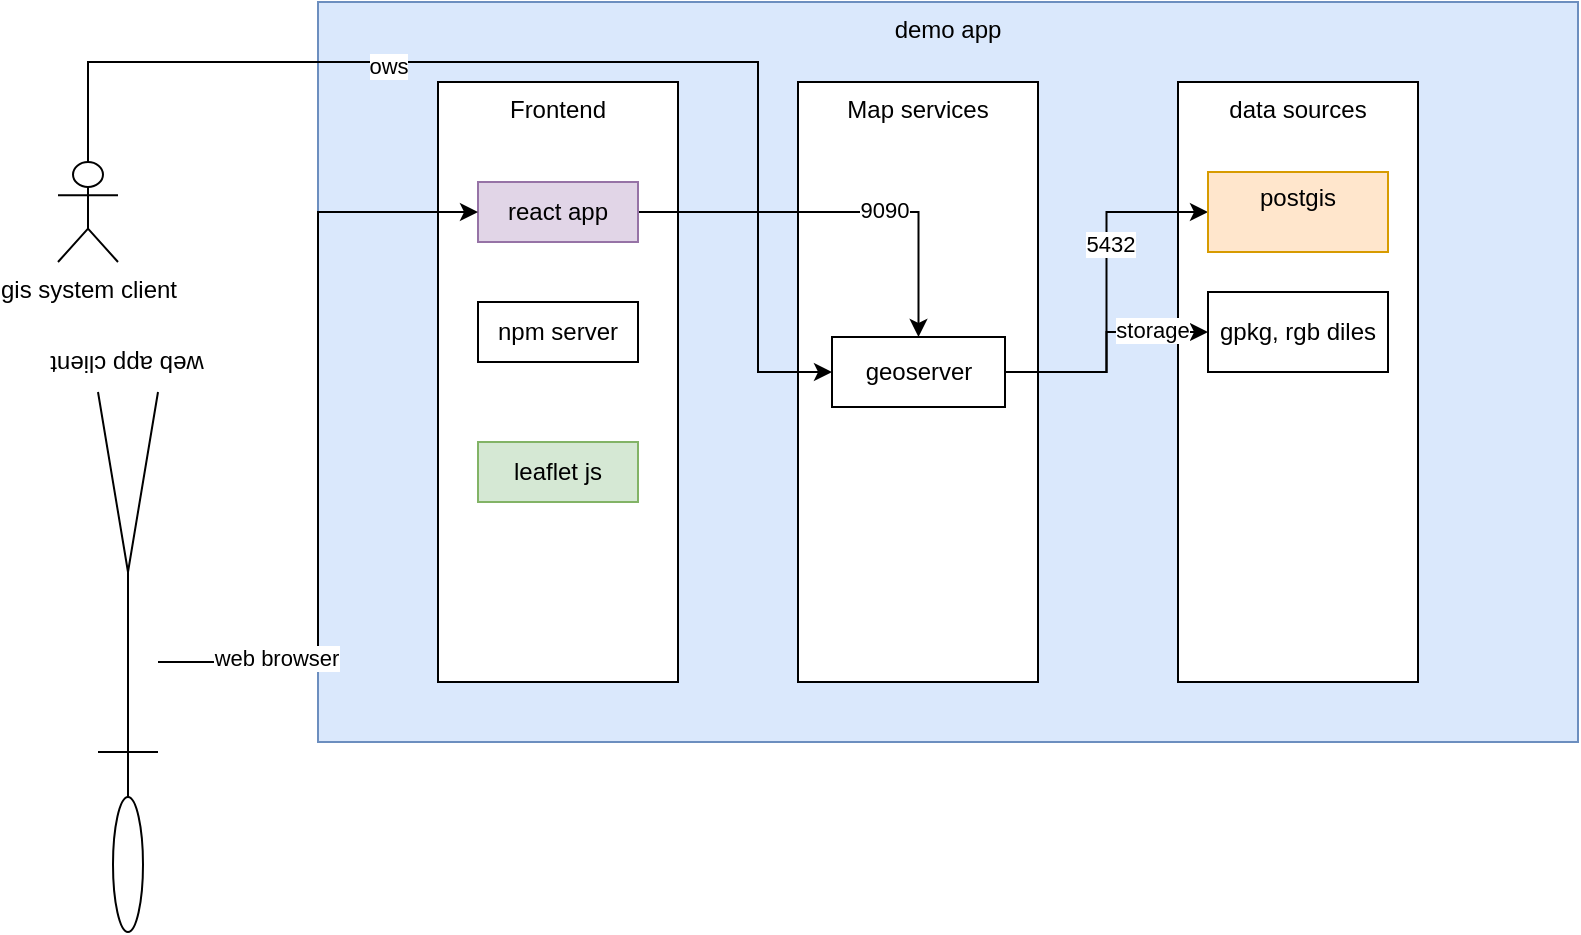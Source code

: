 <mxfile version="24.2.5" type="github">
  <diagram name="demo_a" id="ssAij-oRZzrsFX6zWnKQ">
    <mxGraphModel dx="1877" dy="558" grid="1" gridSize="10" guides="1" tooltips="1" connect="1" arrows="1" fold="1" page="1" pageScale="1" pageWidth="827" pageHeight="1169" math="0" shadow="0">
      <root>
        <mxCell id="0" />
        <mxCell id="1" parent="0" />
        <mxCell id="6YbHXQdt7XI8o37W0Ywn-13" value="&lt;div&gt;demo app&lt;/div&gt;&lt;div&gt;&lt;br&gt;&lt;/div&gt;" style="rounded=0;whiteSpace=wrap;html=1;verticalAlign=top;fillColor=#dae8fc;strokeColor=#6c8ebf;" vertex="1" parent="1">
          <mxGeometry x="70" y="120" width="630" height="370" as="geometry" />
        </mxCell>
        <mxCell id="6YbHXQdt7XI8o37W0Ywn-2" value="Frontend" style="rounded=0;whiteSpace=wrap;html=1;verticalAlign=top;" vertex="1" parent="1">
          <mxGeometry x="130" y="160" width="120" height="300" as="geometry" />
        </mxCell>
        <mxCell id="6YbHXQdt7XI8o37W0Ywn-3" value="Map services" style="rounded=0;whiteSpace=wrap;html=1;verticalAlign=top;" vertex="1" parent="1">
          <mxGeometry x="310" y="160" width="120" height="300" as="geometry" />
        </mxCell>
        <mxCell id="6YbHXQdt7XI8o37W0Ywn-4" value="data sources" style="rounded=0;whiteSpace=wrap;html=1;verticalAlign=top;" vertex="1" parent="1">
          <mxGeometry x="500" y="160" width="120" height="300" as="geometry" />
        </mxCell>
        <mxCell id="6YbHXQdt7XI8o37W0Ywn-14" style="edgeStyle=orthogonalEdgeStyle;rounded=0;orthogonalLoop=1;jettySize=auto;html=1;" edge="1" parent="1" source="6YbHXQdt7XI8o37W0Ywn-5" target="6YbHXQdt7XI8o37W0Ywn-8">
          <mxGeometry relative="1" as="geometry" />
        </mxCell>
        <mxCell id="6YbHXQdt7XI8o37W0Ywn-29" value="9090" style="edgeLabel;html=1;align=center;verticalAlign=middle;resizable=0;points=[];" vertex="1" connectable="0" parent="6YbHXQdt7XI8o37W0Ywn-14">
          <mxGeometry x="0.213" y="1" relative="1" as="geometry">
            <mxPoint as="offset" />
          </mxGeometry>
        </mxCell>
        <mxCell id="6YbHXQdt7XI8o37W0Ywn-5" value="react app" style="rounded=0;whiteSpace=wrap;html=1;fillColor=#e1d5e7;strokeColor=#9673a6;" vertex="1" parent="1">
          <mxGeometry x="150" y="210" width="80" height="30" as="geometry" />
        </mxCell>
        <mxCell id="6YbHXQdt7XI8o37W0Ywn-6" value="npm server" style="rounded=0;whiteSpace=wrap;html=1;" vertex="1" parent="1">
          <mxGeometry x="150" y="270" width="80" height="30" as="geometry" />
        </mxCell>
        <mxCell id="6YbHXQdt7XI8o37W0Ywn-7" value="&lt;div&gt;leaflet js&lt;/div&gt;" style="rounded=0;whiteSpace=wrap;html=1;fillColor=#d5e8d4;strokeColor=#82b366;" vertex="1" parent="1">
          <mxGeometry x="150" y="340" width="80" height="30" as="geometry" />
        </mxCell>
        <mxCell id="6YbHXQdt7XI8o37W0Ywn-15" style="edgeStyle=orthogonalEdgeStyle;rounded=0;orthogonalLoop=1;jettySize=auto;html=1;entryX=0;entryY=0.5;entryDx=0;entryDy=0;" edge="1" parent="1" source="6YbHXQdt7XI8o37W0Ywn-8" target="6YbHXQdt7XI8o37W0Ywn-10">
          <mxGeometry relative="1" as="geometry" />
        </mxCell>
        <mxCell id="6YbHXQdt7XI8o37W0Ywn-27" value="5432" style="edgeLabel;html=1;align=center;verticalAlign=middle;resizable=0;points=[];" vertex="1" connectable="0" parent="6YbHXQdt7XI8o37W0Ywn-15">
          <mxGeometry x="0.265" y="-1" relative="1" as="geometry">
            <mxPoint as="offset" />
          </mxGeometry>
        </mxCell>
        <mxCell id="6YbHXQdt7XI8o37W0Ywn-16" style="edgeStyle=orthogonalEdgeStyle;rounded=0;orthogonalLoop=1;jettySize=auto;html=1;" edge="1" parent="1" source="6YbHXQdt7XI8o37W0Ywn-8" target="6YbHXQdt7XI8o37W0Ywn-9">
          <mxGeometry relative="1" as="geometry" />
        </mxCell>
        <mxCell id="6YbHXQdt7XI8o37W0Ywn-28" value="storage" style="edgeLabel;html=1;align=center;verticalAlign=middle;resizable=0;points=[];" vertex="1" connectable="0" parent="6YbHXQdt7XI8o37W0Ywn-16">
          <mxGeometry x="0.523" y="1" relative="1" as="geometry">
            <mxPoint x="1" as="offset" />
          </mxGeometry>
        </mxCell>
        <mxCell id="6YbHXQdt7XI8o37W0Ywn-8" value="geoserver" style="rounded=0;whiteSpace=wrap;html=1;" vertex="1" parent="1">
          <mxGeometry x="327" y="287.5" width="86.5" height="35" as="geometry" />
        </mxCell>
        <mxCell id="6YbHXQdt7XI8o37W0Ywn-9" value="gpkg, rgb diles" style="rounded=0;whiteSpace=wrap;html=1;" vertex="1" parent="1">
          <mxGeometry x="515" y="265" width="90" height="40" as="geometry" />
        </mxCell>
        <mxCell id="6YbHXQdt7XI8o37W0Ywn-10" value="&lt;div&gt;postgis&lt;/div&gt;&lt;div&gt;&lt;br&gt;&lt;/div&gt;" style="rounded=0;whiteSpace=wrap;html=1;fillColor=#ffe6cc;strokeColor=#d79b00;" vertex="1" parent="1">
          <mxGeometry x="515" y="205" width="90" height="40" as="geometry" />
        </mxCell>
        <mxCell id="6YbHXQdt7XI8o37W0Ywn-23" style="edgeStyle=orthogonalEdgeStyle;rounded=0;orthogonalLoop=1;jettySize=auto;html=1;entryX=0;entryY=0.5;entryDx=0;entryDy=0;" edge="1" parent="1" source="6YbHXQdt7XI8o37W0Ywn-17" target="6YbHXQdt7XI8o37W0Ywn-8">
          <mxGeometry relative="1" as="geometry">
            <Array as="points">
              <mxPoint x="-45" y="150" />
              <mxPoint x="290" y="150" />
              <mxPoint x="290" y="305" />
            </Array>
          </mxGeometry>
        </mxCell>
        <mxCell id="6YbHXQdt7XI8o37W0Ywn-24" value="ows" style="edgeLabel;html=1;align=center;verticalAlign=middle;resizable=0;points=[];" vertex="1" connectable="0" parent="6YbHXQdt7XI8o37W0Ywn-23">
          <mxGeometry x="-0.307" y="-2" relative="1" as="geometry">
            <mxPoint as="offset" />
          </mxGeometry>
        </mxCell>
        <mxCell id="6YbHXQdt7XI8o37W0Ywn-17" value="gis system client" style="shape=umlActor;verticalLabelPosition=bottom;verticalAlign=top;html=1;outlineConnect=0;" vertex="1" parent="1">
          <mxGeometry x="-60" y="200" width="30" height="50" as="geometry" />
        </mxCell>
        <mxCell id="6YbHXQdt7XI8o37W0Ywn-25" style="edgeStyle=orthogonalEdgeStyle;rounded=0;orthogonalLoop=1;jettySize=auto;html=1;entryX=0;entryY=0.5;entryDx=0;entryDy=0;" edge="1" parent="1" source="6YbHXQdt7XI8o37W0Ywn-19" target="6YbHXQdt7XI8o37W0Ywn-5">
          <mxGeometry relative="1" as="geometry" />
        </mxCell>
        <mxCell id="6YbHXQdt7XI8o37W0Ywn-26" value="web browser" style="edgeLabel;html=1;align=center;verticalAlign=middle;resizable=0;points=[];" vertex="1" connectable="0" parent="6YbHXQdt7XI8o37W0Ywn-25">
          <mxGeometry x="-0.694" y="2" relative="1" as="geometry">
            <mxPoint as="offset" />
          </mxGeometry>
        </mxCell>
        <mxCell id="6YbHXQdt7XI8o37W0Ywn-19" value="web app client" style="shape=umlActor;verticalLabelPosition=bottom;verticalAlign=top;html=1;outlineConnect=0;rotation=-180;" vertex="1" parent="1">
          <mxGeometry x="-40" y="315" width="30" height="270" as="geometry" />
        </mxCell>
      </root>
    </mxGraphModel>
  </diagram>
</mxfile>
